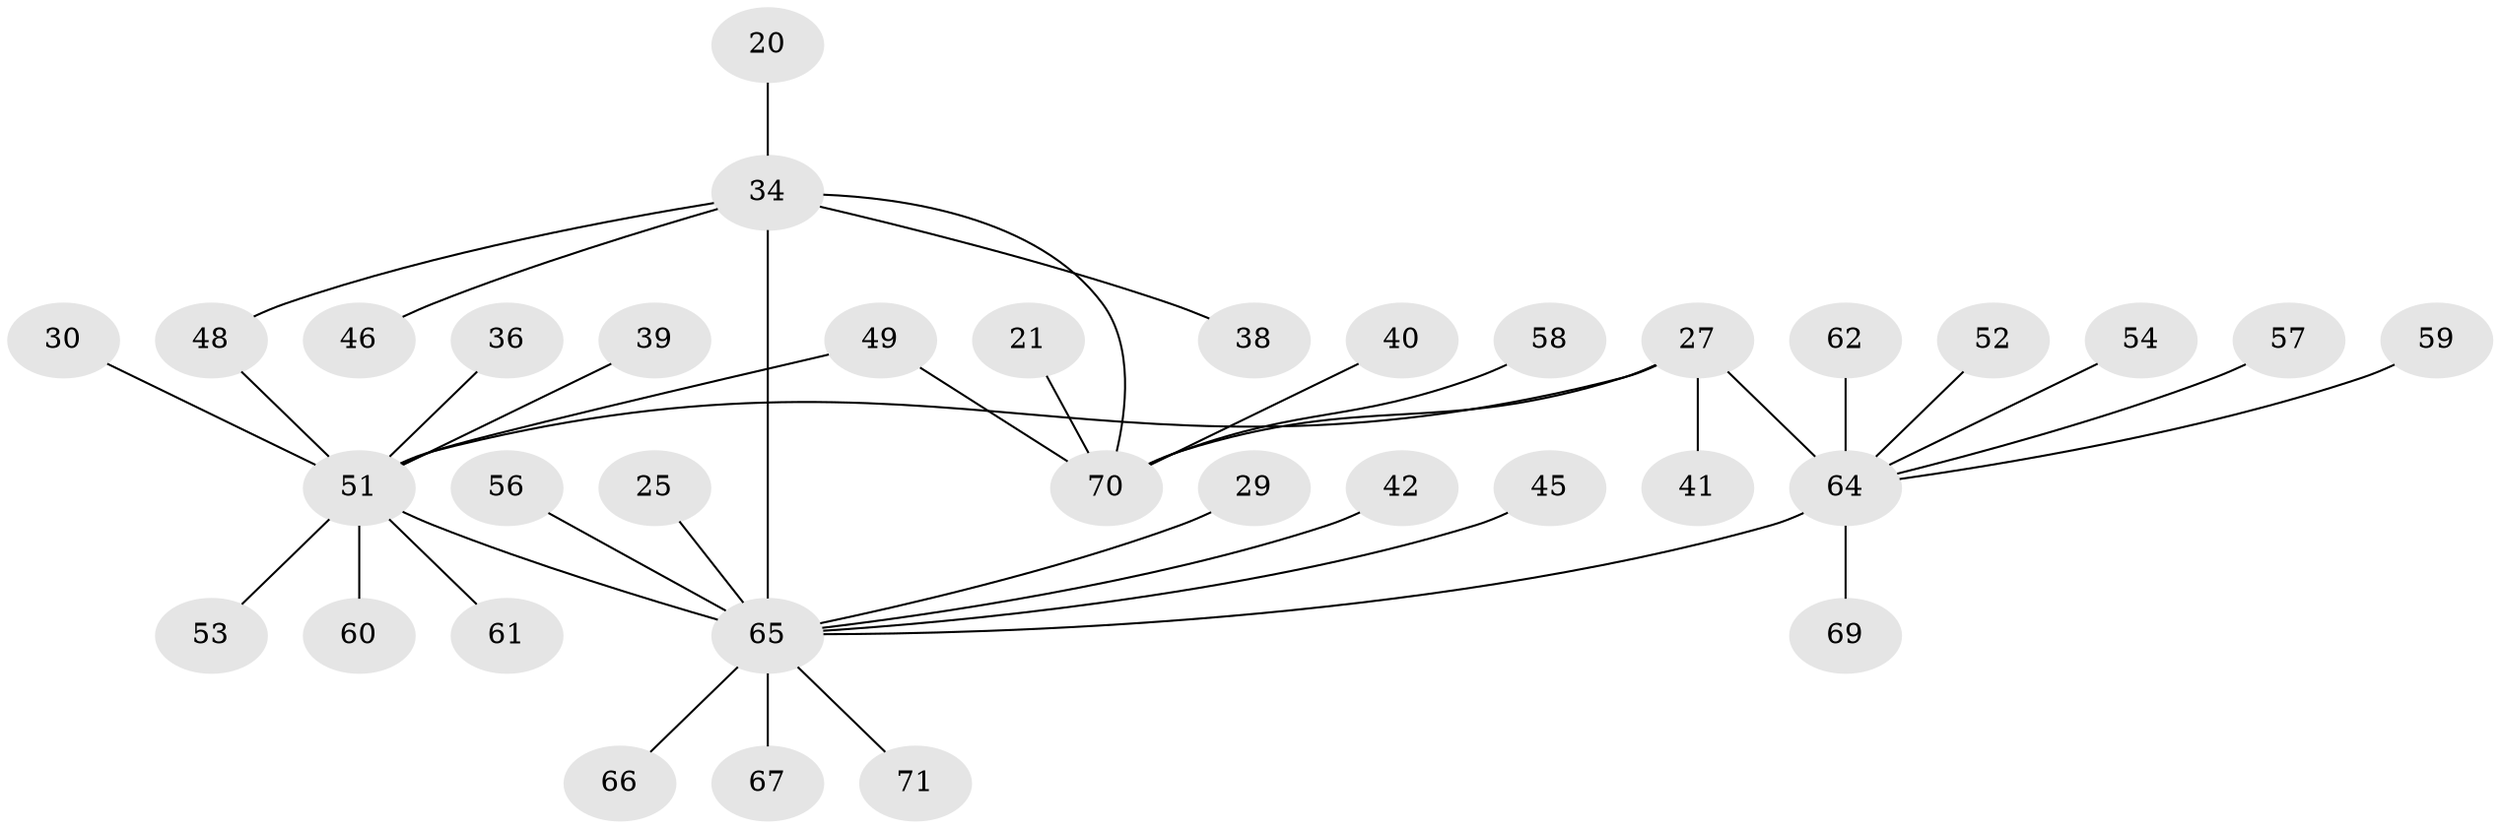 // original degree distribution, {7: 0.028169014084507043, 8: 0.04225352112676056, 4: 0.014084507042253521, 6: 0.04225352112676056, 3: 0.04225352112676056, 5: 0.04225352112676056, 12: 0.014084507042253521, 10: 0.014084507042253521, 1: 0.5352112676056338, 2: 0.22535211267605634}
// Generated by graph-tools (version 1.1) at 2025/58/03/04/25 21:58:10]
// undirected, 35 vertices, 38 edges
graph export_dot {
graph [start="1"]
  node [color=gray90,style=filled];
  20;
  21;
  25;
  27 [super="+5"];
  29;
  30;
  34 [super="+19+12"];
  36;
  38;
  39 [super="+33"];
  40;
  41;
  42;
  45;
  46;
  48;
  49 [super="+47"];
  51 [super="+8+44+16"];
  52;
  53 [super="+32"];
  54;
  56;
  57;
  58;
  59 [super="+26"];
  60 [super="+22"];
  61 [super="+24"];
  62;
  64 [super="+3+50+63"];
  65 [super="+11+37+15"];
  66 [super="+17"];
  67 [super="+35+55"];
  69 [super="+68"];
  70 [super="+6"];
  71;
  20 -- 34;
  21 -- 70;
  25 -- 65;
  27 -- 64 [weight=2];
  27 -- 51;
  27 -- 70 [weight=2];
  27 -- 41;
  29 -- 65;
  30 -- 51;
  34 -- 70 [weight=2];
  34 -- 38;
  34 -- 46;
  34 -- 48;
  34 -- 65 [weight=5];
  36 -- 51;
  39 -- 51;
  40 -- 70;
  42 -- 65;
  45 -- 65;
  48 -- 51;
  49 -- 70;
  49 -- 51;
  51 -- 61;
  51 -- 53;
  51 -- 65 [weight=4];
  51 -- 60;
  52 -- 64;
  54 -- 64;
  56 -- 65;
  57 -- 64;
  58 -- 70;
  59 -- 64;
  62 -- 64;
  64 -- 69;
  64 -- 65 [weight=4];
  65 -- 67;
  65 -- 66;
  65 -- 71;
}
